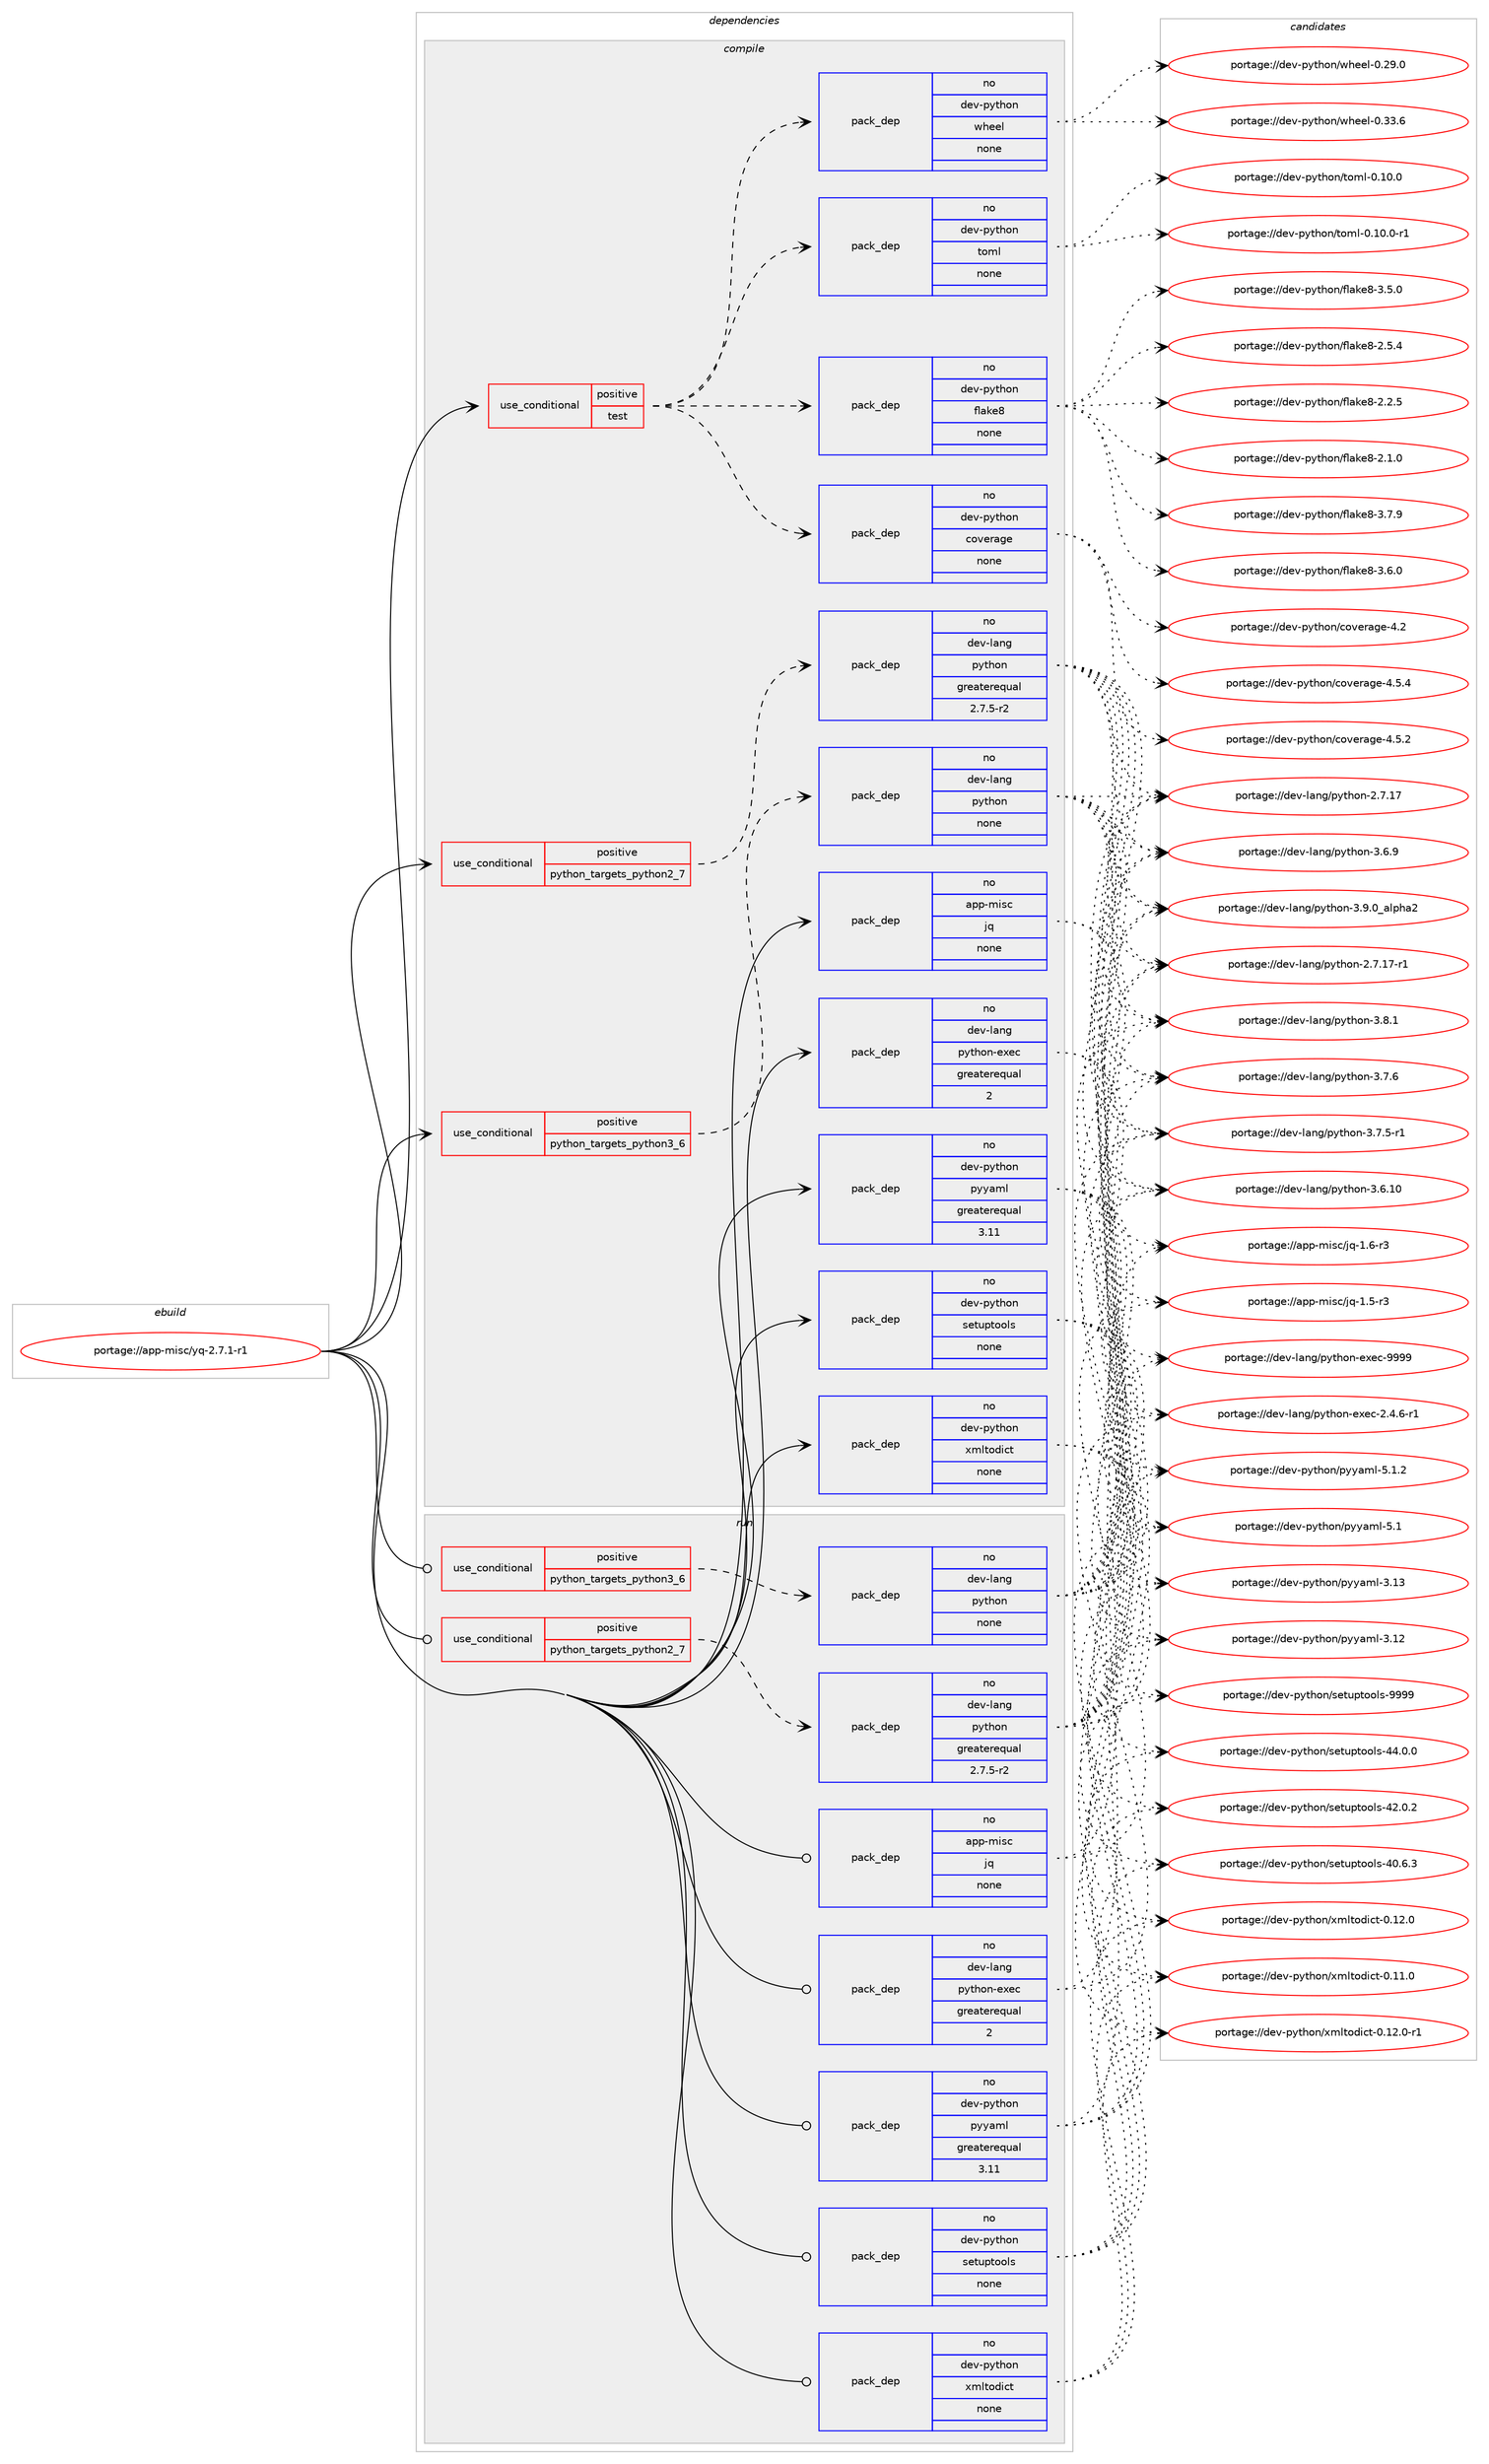 digraph prolog {

# *************
# Graph options
# *************

newrank=true;
concentrate=true;
compound=true;
graph [rankdir=LR,fontname=Helvetica,fontsize=10,ranksep=1.5];#, ranksep=2.5, nodesep=0.2];
edge  [arrowhead=vee];
node  [fontname=Helvetica,fontsize=10];

# **********
# The ebuild
# **********

subgraph cluster_leftcol {
color=gray;
label=<<i>ebuild</i>>;
id [label="portage://app-misc/yq-2.7.1-r1", color=red, width=4, href="../app-misc/yq-2.7.1-r1.svg"];
}

# ****************
# The dependencies
# ****************

subgraph cluster_midcol {
color=gray;
label=<<i>dependencies</i>>;
subgraph cluster_compile {
fillcolor="#eeeeee";
style=filled;
label=<<i>compile</i>>;
subgraph cond142594 {
dependency608868 [label=<<TABLE BORDER="0" CELLBORDER="1" CELLSPACING="0" CELLPADDING="4"><TR><TD ROWSPAN="3" CELLPADDING="10">use_conditional</TD></TR><TR><TD>positive</TD></TR><TR><TD>python_targets_python2_7</TD></TR></TABLE>>, shape=none, color=red];
subgraph pack458131 {
dependency608869 [label=<<TABLE BORDER="0" CELLBORDER="1" CELLSPACING="0" CELLPADDING="4" WIDTH="220"><TR><TD ROWSPAN="6" CELLPADDING="30">pack_dep</TD></TR><TR><TD WIDTH="110">no</TD></TR><TR><TD>dev-lang</TD></TR><TR><TD>python</TD></TR><TR><TD>greaterequal</TD></TR><TR><TD>2.7.5-r2</TD></TR></TABLE>>, shape=none, color=blue];
}
dependency608868:e -> dependency608869:w [weight=20,style="dashed",arrowhead="vee"];
}
id:e -> dependency608868:w [weight=20,style="solid",arrowhead="vee"];
subgraph cond142595 {
dependency608870 [label=<<TABLE BORDER="0" CELLBORDER="1" CELLSPACING="0" CELLPADDING="4"><TR><TD ROWSPAN="3" CELLPADDING="10">use_conditional</TD></TR><TR><TD>positive</TD></TR><TR><TD>python_targets_python3_6</TD></TR></TABLE>>, shape=none, color=red];
subgraph pack458132 {
dependency608871 [label=<<TABLE BORDER="0" CELLBORDER="1" CELLSPACING="0" CELLPADDING="4" WIDTH="220"><TR><TD ROWSPAN="6" CELLPADDING="30">pack_dep</TD></TR><TR><TD WIDTH="110">no</TD></TR><TR><TD>dev-lang</TD></TR><TR><TD>python</TD></TR><TR><TD>none</TD></TR><TR><TD></TD></TR></TABLE>>, shape=none, color=blue];
}
dependency608870:e -> dependency608871:w [weight=20,style="dashed",arrowhead="vee"];
}
id:e -> dependency608870:w [weight=20,style="solid",arrowhead="vee"];
subgraph cond142596 {
dependency608872 [label=<<TABLE BORDER="0" CELLBORDER="1" CELLSPACING="0" CELLPADDING="4"><TR><TD ROWSPAN="3" CELLPADDING="10">use_conditional</TD></TR><TR><TD>positive</TD></TR><TR><TD>test</TD></TR></TABLE>>, shape=none, color=red];
subgraph pack458133 {
dependency608873 [label=<<TABLE BORDER="0" CELLBORDER="1" CELLSPACING="0" CELLPADDING="4" WIDTH="220"><TR><TD ROWSPAN="6" CELLPADDING="30">pack_dep</TD></TR><TR><TD WIDTH="110">no</TD></TR><TR><TD>dev-python</TD></TR><TR><TD>coverage</TD></TR><TR><TD>none</TD></TR><TR><TD></TD></TR></TABLE>>, shape=none, color=blue];
}
dependency608872:e -> dependency608873:w [weight=20,style="dashed",arrowhead="vee"];
subgraph pack458134 {
dependency608874 [label=<<TABLE BORDER="0" CELLBORDER="1" CELLSPACING="0" CELLPADDING="4" WIDTH="220"><TR><TD ROWSPAN="6" CELLPADDING="30">pack_dep</TD></TR><TR><TD WIDTH="110">no</TD></TR><TR><TD>dev-python</TD></TR><TR><TD>flake8</TD></TR><TR><TD>none</TD></TR><TR><TD></TD></TR></TABLE>>, shape=none, color=blue];
}
dependency608872:e -> dependency608874:w [weight=20,style="dashed",arrowhead="vee"];
subgraph pack458135 {
dependency608875 [label=<<TABLE BORDER="0" CELLBORDER="1" CELLSPACING="0" CELLPADDING="4" WIDTH="220"><TR><TD ROWSPAN="6" CELLPADDING="30">pack_dep</TD></TR><TR><TD WIDTH="110">no</TD></TR><TR><TD>dev-python</TD></TR><TR><TD>toml</TD></TR><TR><TD>none</TD></TR><TR><TD></TD></TR></TABLE>>, shape=none, color=blue];
}
dependency608872:e -> dependency608875:w [weight=20,style="dashed",arrowhead="vee"];
subgraph pack458136 {
dependency608876 [label=<<TABLE BORDER="0" CELLBORDER="1" CELLSPACING="0" CELLPADDING="4" WIDTH="220"><TR><TD ROWSPAN="6" CELLPADDING="30">pack_dep</TD></TR><TR><TD WIDTH="110">no</TD></TR><TR><TD>dev-python</TD></TR><TR><TD>wheel</TD></TR><TR><TD>none</TD></TR><TR><TD></TD></TR></TABLE>>, shape=none, color=blue];
}
dependency608872:e -> dependency608876:w [weight=20,style="dashed",arrowhead="vee"];
}
id:e -> dependency608872:w [weight=20,style="solid",arrowhead="vee"];
subgraph pack458137 {
dependency608877 [label=<<TABLE BORDER="0" CELLBORDER="1" CELLSPACING="0" CELLPADDING="4" WIDTH="220"><TR><TD ROWSPAN="6" CELLPADDING="30">pack_dep</TD></TR><TR><TD WIDTH="110">no</TD></TR><TR><TD>app-misc</TD></TR><TR><TD>jq</TD></TR><TR><TD>none</TD></TR><TR><TD></TD></TR></TABLE>>, shape=none, color=blue];
}
id:e -> dependency608877:w [weight=20,style="solid",arrowhead="vee"];
subgraph pack458138 {
dependency608878 [label=<<TABLE BORDER="0" CELLBORDER="1" CELLSPACING="0" CELLPADDING="4" WIDTH="220"><TR><TD ROWSPAN="6" CELLPADDING="30">pack_dep</TD></TR><TR><TD WIDTH="110">no</TD></TR><TR><TD>dev-lang</TD></TR><TR><TD>python-exec</TD></TR><TR><TD>greaterequal</TD></TR><TR><TD>2</TD></TR></TABLE>>, shape=none, color=blue];
}
id:e -> dependency608878:w [weight=20,style="solid",arrowhead="vee"];
subgraph pack458139 {
dependency608879 [label=<<TABLE BORDER="0" CELLBORDER="1" CELLSPACING="0" CELLPADDING="4" WIDTH="220"><TR><TD ROWSPAN="6" CELLPADDING="30">pack_dep</TD></TR><TR><TD WIDTH="110">no</TD></TR><TR><TD>dev-python</TD></TR><TR><TD>pyyaml</TD></TR><TR><TD>greaterequal</TD></TR><TR><TD>3.11</TD></TR></TABLE>>, shape=none, color=blue];
}
id:e -> dependency608879:w [weight=20,style="solid",arrowhead="vee"];
subgraph pack458140 {
dependency608880 [label=<<TABLE BORDER="0" CELLBORDER="1" CELLSPACING="0" CELLPADDING="4" WIDTH="220"><TR><TD ROWSPAN="6" CELLPADDING="30">pack_dep</TD></TR><TR><TD WIDTH="110">no</TD></TR><TR><TD>dev-python</TD></TR><TR><TD>setuptools</TD></TR><TR><TD>none</TD></TR><TR><TD></TD></TR></TABLE>>, shape=none, color=blue];
}
id:e -> dependency608880:w [weight=20,style="solid",arrowhead="vee"];
subgraph pack458141 {
dependency608881 [label=<<TABLE BORDER="0" CELLBORDER="1" CELLSPACING="0" CELLPADDING="4" WIDTH="220"><TR><TD ROWSPAN="6" CELLPADDING="30">pack_dep</TD></TR><TR><TD WIDTH="110">no</TD></TR><TR><TD>dev-python</TD></TR><TR><TD>xmltodict</TD></TR><TR><TD>none</TD></TR><TR><TD></TD></TR></TABLE>>, shape=none, color=blue];
}
id:e -> dependency608881:w [weight=20,style="solid",arrowhead="vee"];
}
subgraph cluster_compileandrun {
fillcolor="#eeeeee";
style=filled;
label=<<i>compile and run</i>>;
}
subgraph cluster_run {
fillcolor="#eeeeee";
style=filled;
label=<<i>run</i>>;
subgraph cond142597 {
dependency608882 [label=<<TABLE BORDER="0" CELLBORDER="1" CELLSPACING="0" CELLPADDING="4"><TR><TD ROWSPAN="3" CELLPADDING="10">use_conditional</TD></TR><TR><TD>positive</TD></TR><TR><TD>python_targets_python2_7</TD></TR></TABLE>>, shape=none, color=red];
subgraph pack458142 {
dependency608883 [label=<<TABLE BORDER="0" CELLBORDER="1" CELLSPACING="0" CELLPADDING="4" WIDTH="220"><TR><TD ROWSPAN="6" CELLPADDING="30">pack_dep</TD></TR><TR><TD WIDTH="110">no</TD></TR><TR><TD>dev-lang</TD></TR><TR><TD>python</TD></TR><TR><TD>greaterequal</TD></TR><TR><TD>2.7.5-r2</TD></TR></TABLE>>, shape=none, color=blue];
}
dependency608882:e -> dependency608883:w [weight=20,style="dashed",arrowhead="vee"];
}
id:e -> dependency608882:w [weight=20,style="solid",arrowhead="odot"];
subgraph cond142598 {
dependency608884 [label=<<TABLE BORDER="0" CELLBORDER="1" CELLSPACING="0" CELLPADDING="4"><TR><TD ROWSPAN="3" CELLPADDING="10">use_conditional</TD></TR><TR><TD>positive</TD></TR><TR><TD>python_targets_python3_6</TD></TR></TABLE>>, shape=none, color=red];
subgraph pack458143 {
dependency608885 [label=<<TABLE BORDER="0" CELLBORDER="1" CELLSPACING="0" CELLPADDING="4" WIDTH="220"><TR><TD ROWSPAN="6" CELLPADDING="30">pack_dep</TD></TR><TR><TD WIDTH="110">no</TD></TR><TR><TD>dev-lang</TD></TR><TR><TD>python</TD></TR><TR><TD>none</TD></TR><TR><TD></TD></TR></TABLE>>, shape=none, color=blue];
}
dependency608884:e -> dependency608885:w [weight=20,style="dashed",arrowhead="vee"];
}
id:e -> dependency608884:w [weight=20,style="solid",arrowhead="odot"];
subgraph pack458144 {
dependency608886 [label=<<TABLE BORDER="0" CELLBORDER="1" CELLSPACING="0" CELLPADDING="4" WIDTH="220"><TR><TD ROWSPAN="6" CELLPADDING="30">pack_dep</TD></TR><TR><TD WIDTH="110">no</TD></TR><TR><TD>app-misc</TD></TR><TR><TD>jq</TD></TR><TR><TD>none</TD></TR><TR><TD></TD></TR></TABLE>>, shape=none, color=blue];
}
id:e -> dependency608886:w [weight=20,style="solid",arrowhead="odot"];
subgraph pack458145 {
dependency608887 [label=<<TABLE BORDER="0" CELLBORDER="1" CELLSPACING="0" CELLPADDING="4" WIDTH="220"><TR><TD ROWSPAN="6" CELLPADDING="30">pack_dep</TD></TR><TR><TD WIDTH="110">no</TD></TR><TR><TD>dev-lang</TD></TR><TR><TD>python-exec</TD></TR><TR><TD>greaterequal</TD></TR><TR><TD>2</TD></TR></TABLE>>, shape=none, color=blue];
}
id:e -> dependency608887:w [weight=20,style="solid",arrowhead="odot"];
subgraph pack458146 {
dependency608888 [label=<<TABLE BORDER="0" CELLBORDER="1" CELLSPACING="0" CELLPADDING="4" WIDTH="220"><TR><TD ROWSPAN="6" CELLPADDING="30">pack_dep</TD></TR><TR><TD WIDTH="110">no</TD></TR><TR><TD>dev-python</TD></TR><TR><TD>pyyaml</TD></TR><TR><TD>greaterequal</TD></TR><TR><TD>3.11</TD></TR></TABLE>>, shape=none, color=blue];
}
id:e -> dependency608888:w [weight=20,style="solid",arrowhead="odot"];
subgraph pack458147 {
dependency608889 [label=<<TABLE BORDER="0" CELLBORDER="1" CELLSPACING="0" CELLPADDING="4" WIDTH="220"><TR><TD ROWSPAN="6" CELLPADDING="30">pack_dep</TD></TR><TR><TD WIDTH="110">no</TD></TR><TR><TD>dev-python</TD></TR><TR><TD>setuptools</TD></TR><TR><TD>none</TD></TR><TR><TD></TD></TR></TABLE>>, shape=none, color=blue];
}
id:e -> dependency608889:w [weight=20,style="solid",arrowhead="odot"];
subgraph pack458148 {
dependency608890 [label=<<TABLE BORDER="0" CELLBORDER="1" CELLSPACING="0" CELLPADDING="4" WIDTH="220"><TR><TD ROWSPAN="6" CELLPADDING="30">pack_dep</TD></TR><TR><TD WIDTH="110">no</TD></TR><TR><TD>dev-python</TD></TR><TR><TD>xmltodict</TD></TR><TR><TD>none</TD></TR><TR><TD></TD></TR></TABLE>>, shape=none, color=blue];
}
id:e -> dependency608890:w [weight=20,style="solid",arrowhead="odot"];
}
}

# **************
# The candidates
# **************

subgraph cluster_choices {
rank=same;
color=gray;
label=<<i>candidates</i>>;

subgraph choice458131 {
color=black;
nodesep=1;
choice10010111845108971101034711212111610411111045514657464895971081121049750 [label="portage://dev-lang/python-3.9.0_alpha2", color=red, width=4,href="../dev-lang/python-3.9.0_alpha2.svg"];
choice100101118451089711010347112121116104111110455146564649 [label="portage://dev-lang/python-3.8.1", color=red, width=4,href="../dev-lang/python-3.8.1.svg"];
choice100101118451089711010347112121116104111110455146554654 [label="portage://dev-lang/python-3.7.6", color=red, width=4,href="../dev-lang/python-3.7.6.svg"];
choice1001011184510897110103471121211161041111104551465546534511449 [label="portage://dev-lang/python-3.7.5-r1", color=red, width=4,href="../dev-lang/python-3.7.5-r1.svg"];
choice100101118451089711010347112121116104111110455146544657 [label="portage://dev-lang/python-3.6.9", color=red, width=4,href="../dev-lang/python-3.6.9.svg"];
choice10010111845108971101034711212111610411111045514654464948 [label="portage://dev-lang/python-3.6.10", color=red, width=4,href="../dev-lang/python-3.6.10.svg"];
choice100101118451089711010347112121116104111110455046554649554511449 [label="portage://dev-lang/python-2.7.17-r1", color=red, width=4,href="../dev-lang/python-2.7.17-r1.svg"];
choice10010111845108971101034711212111610411111045504655464955 [label="portage://dev-lang/python-2.7.17", color=red, width=4,href="../dev-lang/python-2.7.17.svg"];
dependency608869:e -> choice10010111845108971101034711212111610411111045514657464895971081121049750:w [style=dotted,weight="100"];
dependency608869:e -> choice100101118451089711010347112121116104111110455146564649:w [style=dotted,weight="100"];
dependency608869:e -> choice100101118451089711010347112121116104111110455146554654:w [style=dotted,weight="100"];
dependency608869:e -> choice1001011184510897110103471121211161041111104551465546534511449:w [style=dotted,weight="100"];
dependency608869:e -> choice100101118451089711010347112121116104111110455146544657:w [style=dotted,weight="100"];
dependency608869:e -> choice10010111845108971101034711212111610411111045514654464948:w [style=dotted,weight="100"];
dependency608869:e -> choice100101118451089711010347112121116104111110455046554649554511449:w [style=dotted,weight="100"];
dependency608869:e -> choice10010111845108971101034711212111610411111045504655464955:w [style=dotted,weight="100"];
}
subgraph choice458132 {
color=black;
nodesep=1;
choice10010111845108971101034711212111610411111045514657464895971081121049750 [label="portage://dev-lang/python-3.9.0_alpha2", color=red, width=4,href="../dev-lang/python-3.9.0_alpha2.svg"];
choice100101118451089711010347112121116104111110455146564649 [label="portage://dev-lang/python-3.8.1", color=red, width=4,href="../dev-lang/python-3.8.1.svg"];
choice100101118451089711010347112121116104111110455146554654 [label="portage://dev-lang/python-3.7.6", color=red, width=4,href="../dev-lang/python-3.7.6.svg"];
choice1001011184510897110103471121211161041111104551465546534511449 [label="portage://dev-lang/python-3.7.5-r1", color=red, width=4,href="../dev-lang/python-3.7.5-r1.svg"];
choice100101118451089711010347112121116104111110455146544657 [label="portage://dev-lang/python-3.6.9", color=red, width=4,href="../dev-lang/python-3.6.9.svg"];
choice10010111845108971101034711212111610411111045514654464948 [label="portage://dev-lang/python-3.6.10", color=red, width=4,href="../dev-lang/python-3.6.10.svg"];
choice100101118451089711010347112121116104111110455046554649554511449 [label="portage://dev-lang/python-2.7.17-r1", color=red, width=4,href="../dev-lang/python-2.7.17-r1.svg"];
choice10010111845108971101034711212111610411111045504655464955 [label="portage://dev-lang/python-2.7.17", color=red, width=4,href="../dev-lang/python-2.7.17.svg"];
dependency608871:e -> choice10010111845108971101034711212111610411111045514657464895971081121049750:w [style=dotted,weight="100"];
dependency608871:e -> choice100101118451089711010347112121116104111110455146564649:w [style=dotted,weight="100"];
dependency608871:e -> choice100101118451089711010347112121116104111110455146554654:w [style=dotted,weight="100"];
dependency608871:e -> choice1001011184510897110103471121211161041111104551465546534511449:w [style=dotted,weight="100"];
dependency608871:e -> choice100101118451089711010347112121116104111110455146544657:w [style=dotted,weight="100"];
dependency608871:e -> choice10010111845108971101034711212111610411111045514654464948:w [style=dotted,weight="100"];
dependency608871:e -> choice100101118451089711010347112121116104111110455046554649554511449:w [style=dotted,weight="100"];
dependency608871:e -> choice10010111845108971101034711212111610411111045504655464955:w [style=dotted,weight="100"];
}
subgraph choice458133 {
color=black;
nodesep=1;
choice10010111845112121116104111110479911111810111497103101455246534652 [label="portage://dev-python/coverage-4.5.4", color=red, width=4,href="../dev-python/coverage-4.5.4.svg"];
choice10010111845112121116104111110479911111810111497103101455246534650 [label="portage://dev-python/coverage-4.5.2", color=red, width=4,href="../dev-python/coverage-4.5.2.svg"];
choice1001011184511212111610411111047991111181011149710310145524650 [label="portage://dev-python/coverage-4.2", color=red, width=4,href="../dev-python/coverage-4.2.svg"];
dependency608873:e -> choice10010111845112121116104111110479911111810111497103101455246534652:w [style=dotted,weight="100"];
dependency608873:e -> choice10010111845112121116104111110479911111810111497103101455246534650:w [style=dotted,weight="100"];
dependency608873:e -> choice1001011184511212111610411111047991111181011149710310145524650:w [style=dotted,weight="100"];
}
subgraph choice458134 {
color=black;
nodesep=1;
choice10010111845112121116104111110471021089710710156455146554657 [label="portage://dev-python/flake8-3.7.9", color=red, width=4,href="../dev-python/flake8-3.7.9.svg"];
choice10010111845112121116104111110471021089710710156455146544648 [label="portage://dev-python/flake8-3.6.0", color=red, width=4,href="../dev-python/flake8-3.6.0.svg"];
choice10010111845112121116104111110471021089710710156455146534648 [label="portage://dev-python/flake8-3.5.0", color=red, width=4,href="../dev-python/flake8-3.5.0.svg"];
choice10010111845112121116104111110471021089710710156455046534652 [label="portage://dev-python/flake8-2.5.4", color=red, width=4,href="../dev-python/flake8-2.5.4.svg"];
choice10010111845112121116104111110471021089710710156455046504653 [label="portage://dev-python/flake8-2.2.5", color=red, width=4,href="../dev-python/flake8-2.2.5.svg"];
choice10010111845112121116104111110471021089710710156455046494648 [label="portage://dev-python/flake8-2.1.0", color=red, width=4,href="../dev-python/flake8-2.1.0.svg"];
dependency608874:e -> choice10010111845112121116104111110471021089710710156455146554657:w [style=dotted,weight="100"];
dependency608874:e -> choice10010111845112121116104111110471021089710710156455146544648:w [style=dotted,weight="100"];
dependency608874:e -> choice10010111845112121116104111110471021089710710156455146534648:w [style=dotted,weight="100"];
dependency608874:e -> choice10010111845112121116104111110471021089710710156455046534652:w [style=dotted,weight="100"];
dependency608874:e -> choice10010111845112121116104111110471021089710710156455046504653:w [style=dotted,weight="100"];
dependency608874:e -> choice10010111845112121116104111110471021089710710156455046494648:w [style=dotted,weight="100"];
}
subgraph choice458135 {
color=black;
nodesep=1;
choice1001011184511212111610411111047116111109108454846494846484511449 [label="portage://dev-python/toml-0.10.0-r1", color=red, width=4,href="../dev-python/toml-0.10.0-r1.svg"];
choice100101118451121211161041111104711611110910845484649484648 [label="portage://dev-python/toml-0.10.0", color=red, width=4,href="../dev-python/toml-0.10.0.svg"];
dependency608875:e -> choice1001011184511212111610411111047116111109108454846494846484511449:w [style=dotted,weight="100"];
dependency608875:e -> choice100101118451121211161041111104711611110910845484649484648:w [style=dotted,weight="100"];
}
subgraph choice458136 {
color=black;
nodesep=1;
choice100101118451121211161041111104711910410110110845484651514654 [label="portage://dev-python/wheel-0.33.6", color=red, width=4,href="../dev-python/wheel-0.33.6.svg"];
choice100101118451121211161041111104711910410110110845484650574648 [label="portage://dev-python/wheel-0.29.0", color=red, width=4,href="../dev-python/wheel-0.29.0.svg"];
dependency608876:e -> choice100101118451121211161041111104711910410110110845484651514654:w [style=dotted,weight="100"];
dependency608876:e -> choice100101118451121211161041111104711910410110110845484650574648:w [style=dotted,weight="100"];
}
subgraph choice458137 {
color=black;
nodesep=1;
choice97112112451091051159947106113454946544511451 [label="portage://app-misc/jq-1.6-r3", color=red, width=4,href="../app-misc/jq-1.6-r3.svg"];
choice97112112451091051159947106113454946534511451 [label="portage://app-misc/jq-1.5-r3", color=red, width=4,href="../app-misc/jq-1.5-r3.svg"];
dependency608877:e -> choice97112112451091051159947106113454946544511451:w [style=dotted,weight="100"];
dependency608877:e -> choice97112112451091051159947106113454946534511451:w [style=dotted,weight="100"];
}
subgraph choice458138 {
color=black;
nodesep=1;
choice10010111845108971101034711212111610411111045101120101994557575757 [label="portage://dev-lang/python-exec-9999", color=red, width=4,href="../dev-lang/python-exec-9999.svg"];
choice10010111845108971101034711212111610411111045101120101994550465246544511449 [label="portage://dev-lang/python-exec-2.4.6-r1", color=red, width=4,href="../dev-lang/python-exec-2.4.6-r1.svg"];
dependency608878:e -> choice10010111845108971101034711212111610411111045101120101994557575757:w [style=dotted,weight="100"];
dependency608878:e -> choice10010111845108971101034711212111610411111045101120101994550465246544511449:w [style=dotted,weight="100"];
}
subgraph choice458139 {
color=black;
nodesep=1;
choice100101118451121211161041111104711212112197109108455346494650 [label="portage://dev-python/pyyaml-5.1.2", color=red, width=4,href="../dev-python/pyyaml-5.1.2.svg"];
choice10010111845112121116104111110471121211219710910845534649 [label="portage://dev-python/pyyaml-5.1", color=red, width=4,href="../dev-python/pyyaml-5.1.svg"];
choice1001011184511212111610411111047112121121971091084551464951 [label="portage://dev-python/pyyaml-3.13", color=red, width=4,href="../dev-python/pyyaml-3.13.svg"];
choice1001011184511212111610411111047112121121971091084551464950 [label="portage://dev-python/pyyaml-3.12", color=red, width=4,href="../dev-python/pyyaml-3.12.svg"];
dependency608879:e -> choice100101118451121211161041111104711212112197109108455346494650:w [style=dotted,weight="100"];
dependency608879:e -> choice10010111845112121116104111110471121211219710910845534649:w [style=dotted,weight="100"];
dependency608879:e -> choice1001011184511212111610411111047112121121971091084551464951:w [style=dotted,weight="100"];
dependency608879:e -> choice1001011184511212111610411111047112121121971091084551464950:w [style=dotted,weight="100"];
}
subgraph choice458140 {
color=black;
nodesep=1;
choice10010111845112121116104111110471151011161171121161111111081154557575757 [label="portage://dev-python/setuptools-9999", color=red, width=4,href="../dev-python/setuptools-9999.svg"];
choice100101118451121211161041111104711510111611711211611111110811545525246484648 [label="portage://dev-python/setuptools-44.0.0", color=red, width=4,href="../dev-python/setuptools-44.0.0.svg"];
choice100101118451121211161041111104711510111611711211611111110811545525046484650 [label="portage://dev-python/setuptools-42.0.2", color=red, width=4,href="../dev-python/setuptools-42.0.2.svg"];
choice100101118451121211161041111104711510111611711211611111110811545524846544651 [label="portage://dev-python/setuptools-40.6.3", color=red, width=4,href="../dev-python/setuptools-40.6.3.svg"];
dependency608880:e -> choice10010111845112121116104111110471151011161171121161111111081154557575757:w [style=dotted,weight="100"];
dependency608880:e -> choice100101118451121211161041111104711510111611711211611111110811545525246484648:w [style=dotted,weight="100"];
dependency608880:e -> choice100101118451121211161041111104711510111611711211611111110811545525046484650:w [style=dotted,weight="100"];
dependency608880:e -> choice100101118451121211161041111104711510111611711211611111110811545524846544651:w [style=dotted,weight="100"];
}
subgraph choice458141 {
color=black;
nodesep=1;
choice100101118451121211161041111104712010910811611110010599116454846495046484511449 [label="portage://dev-python/xmltodict-0.12.0-r1", color=red, width=4,href="../dev-python/xmltodict-0.12.0-r1.svg"];
choice10010111845112121116104111110471201091081161111001059911645484649504648 [label="portage://dev-python/xmltodict-0.12.0", color=red, width=4,href="../dev-python/xmltodict-0.12.0.svg"];
choice10010111845112121116104111110471201091081161111001059911645484649494648 [label="portage://dev-python/xmltodict-0.11.0", color=red, width=4,href="../dev-python/xmltodict-0.11.0.svg"];
dependency608881:e -> choice100101118451121211161041111104712010910811611110010599116454846495046484511449:w [style=dotted,weight="100"];
dependency608881:e -> choice10010111845112121116104111110471201091081161111001059911645484649504648:w [style=dotted,weight="100"];
dependency608881:e -> choice10010111845112121116104111110471201091081161111001059911645484649494648:w [style=dotted,weight="100"];
}
subgraph choice458142 {
color=black;
nodesep=1;
choice10010111845108971101034711212111610411111045514657464895971081121049750 [label="portage://dev-lang/python-3.9.0_alpha2", color=red, width=4,href="../dev-lang/python-3.9.0_alpha2.svg"];
choice100101118451089711010347112121116104111110455146564649 [label="portage://dev-lang/python-3.8.1", color=red, width=4,href="../dev-lang/python-3.8.1.svg"];
choice100101118451089711010347112121116104111110455146554654 [label="portage://dev-lang/python-3.7.6", color=red, width=4,href="../dev-lang/python-3.7.6.svg"];
choice1001011184510897110103471121211161041111104551465546534511449 [label="portage://dev-lang/python-3.7.5-r1", color=red, width=4,href="../dev-lang/python-3.7.5-r1.svg"];
choice100101118451089711010347112121116104111110455146544657 [label="portage://dev-lang/python-3.6.9", color=red, width=4,href="../dev-lang/python-3.6.9.svg"];
choice10010111845108971101034711212111610411111045514654464948 [label="portage://dev-lang/python-3.6.10", color=red, width=4,href="../dev-lang/python-3.6.10.svg"];
choice100101118451089711010347112121116104111110455046554649554511449 [label="portage://dev-lang/python-2.7.17-r1", color=red, width=4,href="../dev-lang/python-2.7.17-r1.svg"];
choice10010111845108971101034711212111610411111045504655464955 [label="portage://dev-lang/python-2.7.17", color=red, width=4,href="../dev-lang/python-2.7.17.svg"];
dependency608883:e -> choice10010111845108971101034711212111610411111045514657464895971081121049750:w [style=dotted,weight="100"];
dependency608883:e -> choice100101118451089711010347112121116104111110455146564649:w [style=dotted,weight="100"];
dependency608883:e -> choice100101118451089711010347112121116104111110455146554654:w [style=dotted,weight="100"];
dependency608883:e -> choice1001011184510897110103471121211161041111104551465546534511449:w [style=dotted,weight="100"];
dependency608883:e -> choice100101118451089711010347112121116104111110455146544657:w [style=dotted,weight="100"];
dependency608883:e -> choice10010111845108971101034711212111610411111045514654464948:w [style=dotted,weight="100"];
dependency608883:e -> choice100101118451089711010347112121116104111110455046554649554511449:w [style=dotted,weight="100"];
dependency608883:e -> choice10010111845108971101034711212111610411111045504655464955:w [style=dotted,weight="100"];
}
subgraph choice458143 {
color=black;
nodesep=1;
choice10010111845108971101034711212111610411111045514657464895971081121049750 [label="portage://dev-lang/python-3.9.0_alpha2", color=red, width=4,href="../dev-lang/python-3.9.0_alpha2.svg"];
choice100101118451089711010347112121116104111110455146564649 [label="portage://dev-lang/python-3.8.1", color=red, width=4,href="../dev-lang/python-3.8.1.svg"];
choice100101118451089711010347112121116104111110455146554654 [label="portage://dev-lang/python-3.7.6", color=red, width=4,href="../dev-lang/python-3.7.6.svg"];
choice1001011184510897110103471121211161041111104551465546534511449 [label="portage://dev-lang/python-3.7.5-r1", color=red, width=4,href="../dev-lang/python-3.7.5-r1.svg"];
choice100101118451089711010347112121116104111110455146544657 [label="portage://dev-lang/python-3.6.9", color=red, width=4,href="../dev-lang/python-3.6.9.svg"];
choice10010111845108971101034711212111610411111045514654464948 [label="portage://dev-lang/python-3.6.10", color=red, width=4,href="../dev-lang/python-3.6.10.svg"];
choice100101118451089711010347112121116104111110455046554649554511449 [label="portage://dev-lang/python-2.7.17-r1", color=red, width=4,href="../dev-lang/python-2.7.17-r1.svg"];
choice10010111845108971101034711212111610411111045504655464955 [label="portage://dev-lang/python-2.7.17", color=red, width=4,href="../dev-lang/python-2.7.17.svg"];
dependency608885:e -> choice10010111845108971101034711212111610411111045514657464895971081121049750:w [style=dotted,weight="100"];
dependency608885:e -> choice100101118451089711010347112121116104111110455146564649:w [style=dotted,weight="100"];
dependency608885:e -> choice100101118451089711010347112121116104111110455146554654:w [style=dotted,weight="100"];
dependency608885:e -> choice1001011184510897110103471121211161041111104551465546534511449:w [style=dotted,weight="100"];
dependency608885:e -> choice100101118451089711010347112121116104111110455146544657:w [style=dotted,weight="100"];
dependency608885:e -> choice10010111845108971101034711212111610411111045514654464948:w [style=dotted,weight="100"];
dependency608885:e -> choice100101118451089711010347112121116104111110455046554649554511449:w [style=dotted,weight="100"];
dependency608885:e -> choice10010111845108971101034711212111610411111045504655464955:w [style=dotted,weight="100"];
}
subgraph choice458144 {
color=black;
nodesep=1;
choice97112112451091051159947106113454946544511451 [label="portage://app-misc/jq-1.6-r3", color=red, width=4,href="../app-misc/jq-1.6-r3.svg"];
choice97112112451091051159947106113454946534511451 [label="portage://app-misc/jq-1.5-r3", color=red, width=4,href="../app-misc/jq-1.5-r3.svg"];
dependency608886:e -> choice97112112451091051159947106113454946544511451:w [style=dotted,weight="100"];
dependency608886:e -> choice97112112451091051159947106113454946534511451:w [style=dotted,weight="100"];
}
subgraph choice458145 {
color=black;
nodesep=1;
choice10010111845108971101034711212111610411111045101120101994557575757 [label="portage://dev-lang/python-exec-9999", color=red, width=4,href="../dev-lang/python-exec-9999.svg"];
choice10010111845108971101034711212111610411111045101120101994550465246544511449 [label="portage://dev-lang/python-exec-2.4.6-r1", color=red, width=4,href="../dev-lang/python-exec-2.4.6-r1.svg"];
dependency608887:e -> choice10010111845108971101034711212111610411111045101120101994557575757:w [style=dotted,weight="100"];
dependency608887:e -> choice10010111845108971101034711212111610411111045101120101994550465246544511449:w [style=dotted,weight="100"];
}
subgraph choice458146 {
color=black;
nodesep=1;
choice100101118451121211161041111104711212112197109108455346494650 [label="portage://dev-python/pyyaml-5.1.2", color=red, width=4,href="../dev-python/pyyaml-5.1.2.svg"];
choice10010111845112121116104111110471121211219710910845534649 [label="portage://dev-python/pyyaml-5.1", color=red, width=4,href="../dev-python/pyyaml-5.1.svg"];
choice1001011184511212111610411111047112121121971091084551464951 [label="portage://dev-python/pyyaml-3.13", color=red, width=4,href="../dev-python/pyyaml-3.13.svg"];
choice1001011184511212111610411111047112121121971091084551464950 [label="portage://dev-python/pyyaml-3.12", color=red, width=4,href="../dev-python/pyyaml-3.12.svg"];
dependency608888:e -> choice100101118451121211161041111104711212112197109108455346494650:w [style=dotted,weight="100"];
dependency608888:e -> choice10010111845112121116104111110471121211219710910845534649:w [style=dotted,weight="100"];
dependency608888:e -> choice1001011184511212111610411111047112121121971091084551464951:w [style=dotted,weight="100"];
dependency608888:e -> choice1001011184511212111610411111047112121121971091084551464950:w [style=dotted,weight="100"];
}
subgraph choice458147 {
color=black;
nodesep=1;
choice10010111845112121116104111110471151011161171121161111111081154557575757 [label="portage://dev-python/setuptools-9999", color=red, width=4,href="../dev-python/setuptools-9999.svg"];
choice100101118451121211161041111104711510111611711211611111110811545525246484648 [label="portage://dev-python/setuptools-44.0.0", color=red, width=4,href="../dev-python/setuptools-44.0.0.svg"];
choice100101118451121211161041111104711510111611711211611111110811545525046484650 [label="portage://dev-python/setuptools-42.0.2", color=red, width=4,href="../dev-python/setuptools-42.0.2.svg"];
choice100101118451121211161041111104711510111611711211611111110811545524846544651 [label="portage://dev-python/setuptools-40.6.3", color=red, width=4,href="../dev-python/setuptools-40.6.3.svg"];
dependency608889:e -> choice10010111845112121116104111110471151011161171121161111111081154557575757:w [style=dotted,weight="100"];
dependency608889:e -> choice100101118451121211161041111104711510111611711211611111110811545525246484648:w [style=dotted,weight="100"];
dependency608889:e -> choice100101118451121211161041111104711510111611711211611111110811545525046484650:w [style=dotted,weight="100"];
dependency608889:e -> choice100101118451121211161041111104711510111611711211611111110811545524846544651:w [style=dotted,weight="100"];
}
subgraph choice458148 {
color=black;
nodesep=1;
choice100101118451121211161041111104712010910811611110010599116454846495046484511449 [label="portage://dev-python/xmltodict-0.12.0-r1", color=red, width=4,href="../dev-python/xmltodict-0.12.0-r1.svg"];
choice10010111845112121116104111110471201091081161111001059911645484649504648 [label="portage://dev-python/xmltodict-0.12.0", color=red, width=4,href="../dev-python/xmltodict-0.12.0.svg"];
choice10010111845112121116104111110471201091081161111001059911645484649494648 [label="portage://dev-python/xmltodict-0.11.0", color=red, width=4,href="../dev-python/xmltodict-0.11.0.svg"];
dependency608890:e -> choice100101118451121211161041111104712010910811611110010599116454846495046484511449:w [style=dotted,weight="100"];
dependency608890:e -> choice10010111845112121116104111110471201091081161111001059911645484649504648:w [style=dotted,weight="100"];
dependency608890:e -> choice10010111845112121116104111110471201091081161111001059911645484649494648:w [style=dotted,weight="100"];
}
}

}
